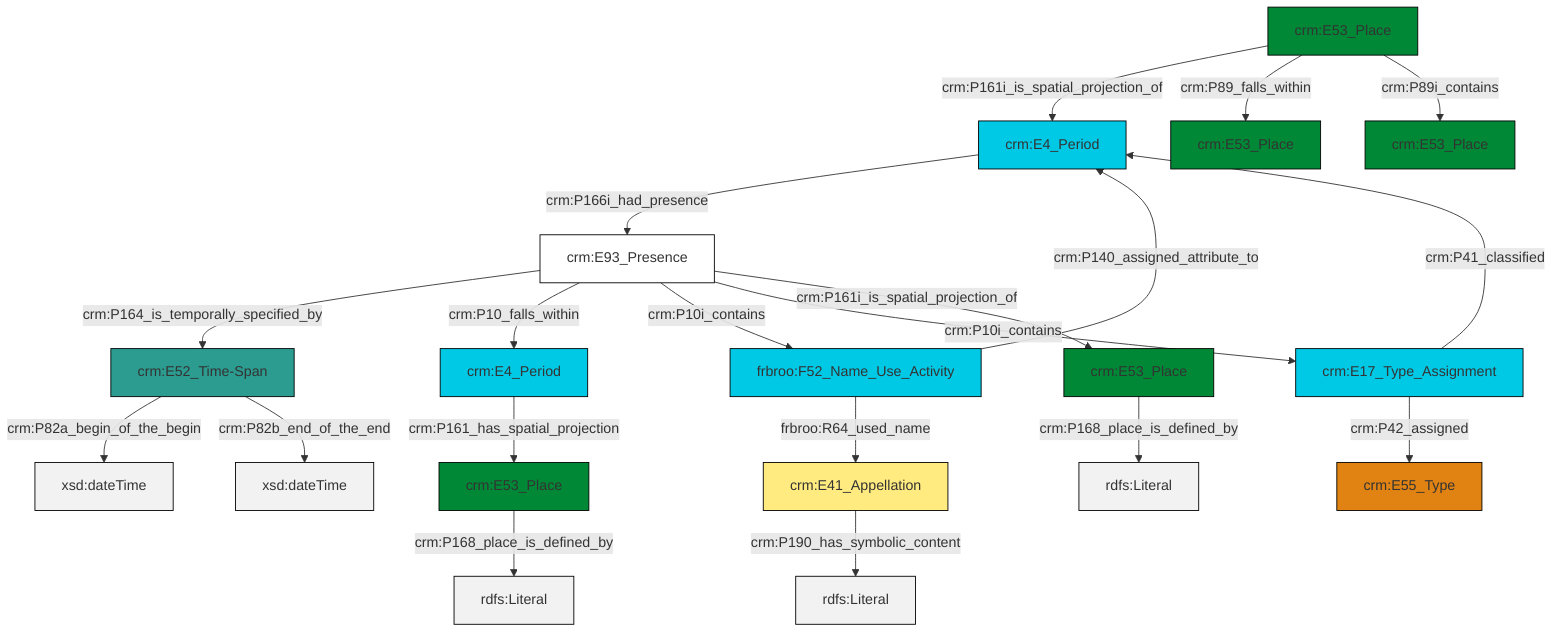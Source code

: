 graph TD
classDef Literal fill:#f2f2f2,stroke:#000000;
classDef CRM_Entity fill:#FFFFFF,stroke:#000000;
classDef Temporal_Entity fill:#00C9E6, stroke:#000000;
classDef Type fill:#E18312, stroke:#000000;
classDef Time-Span fill:#2C9C91, stroke:#000000;
classDef Appellation fill:#FFEB7F, stroke:#000000;
classDef Place fill:#008836, stroke:#000000;
classDef Persistent_Item fill:#B266B2, stroke:#000000;
classDef Conceptual_Object fill:#FFD700, stroke:#000000;
classDef Physical_Thing fill:#D2B48C, stroke:#000000;
classDef Actor fill:#f58aad, stroke:#000000;
classDef PC_Classes fill:#4ce600, stroke:#000000;
classDef Multi fill:#cccccc,stroke:#000000;

0["crm:E53_Place"]:::Place -->|crm:P161i_is_spatial_projection_of| 1["crm:E4_Period"]:::Temporal_Entity
2["crm:E41_Appellation"]:::Appellation -->|crm:P190_has_symbolic_content| 3[rdfs:Literal]:::Literal
4["crm:E52_Time-Span"]:::Time-Span -->|crm:P82a_begin_of_the_begin| 5[xsd:dateTime]:::Literal
7["crm:E93_Presence"]:::CRM_Entity -->|crm:P164_is_temporally_specified_by| 4["crm:E52_Time-Span"]:::Time-Span
1["crm:E4_Period"]:::Temporal_Entity -->|crm:P166i_had_presence| 7["crm:E93_Presence"]:::CRM_Entity
8["crm:E53_Place"]:::Place -->|crm:P168_place_is_defined_by| 9[rdfs:Literal]:::Literal
7["crm:E93_Presence"]:::CRM_Entity -->|crm:P10_falls_within| 10["crm:E4_Period"]:::Temporal_Entity
15["crm:E17_Type_Assignment"]:::Temporal_Entity -->|crm:P41_classified| 1["crm:E4_Period"]:::Temporal_Entity
7["crm:E93_Presence"]:::CRM_Entity -->|crm:P10i_contains| 13["frbroo:F52_Name_Use_Activity"]:::Temporal_Entity
7["crm:E93_Presence"]:::CRM_Entity -->|crm:P10i_contains| 15["crm:E17_Type_Assignment"]:::Temporal_Entity
17["crm:E53_Place"]:::Place -->|crm:P168_place_is_defined_by| 18[rdfs:Literal]:::Literal
13["frbroo:F52_Name_Use_Activity"]:::Temporal_Entity -->|crm:P140_assigned_attribute_to| 1["crm:E4_Period"]:::Temporal_Entity
13["frbroo:F52_Name_Use_Activity"]:::Temporal_Entity -->|frbroo:R64_used_name| 2["crm:E41_Appellation"]:::Appellation
4["crm:E52_Time-Span"]:::Time-Span -->|crm:P82b_end_of_the_end| 25[xsd:dateTime]:::Literal
10["crm:E4_Period"]:::Temporal_Entity -->|crm:P161_has_spatial_projection| 17["crm:E53_Place"]:::Place
15["crm:E17_Type_Assignment"]:::Temporal_Entity -->|crm:P42_assigned| 11["crm:E55_Type"]:::Type
7["crm:E93_Presence"]:::CRM_Entity -->|crm:P161i_is_spatial_projection_of| 8["crm:E53_Place"]:::Place
0["crm:E53_Place"]:::Place -->|crm:P89_falls_within| 27["crm:E53_Place"]:::Place
0["crm:E53_Place"]:::Place -->|crm:P89i_contains| 19["crm:E53_Place"]:::Place